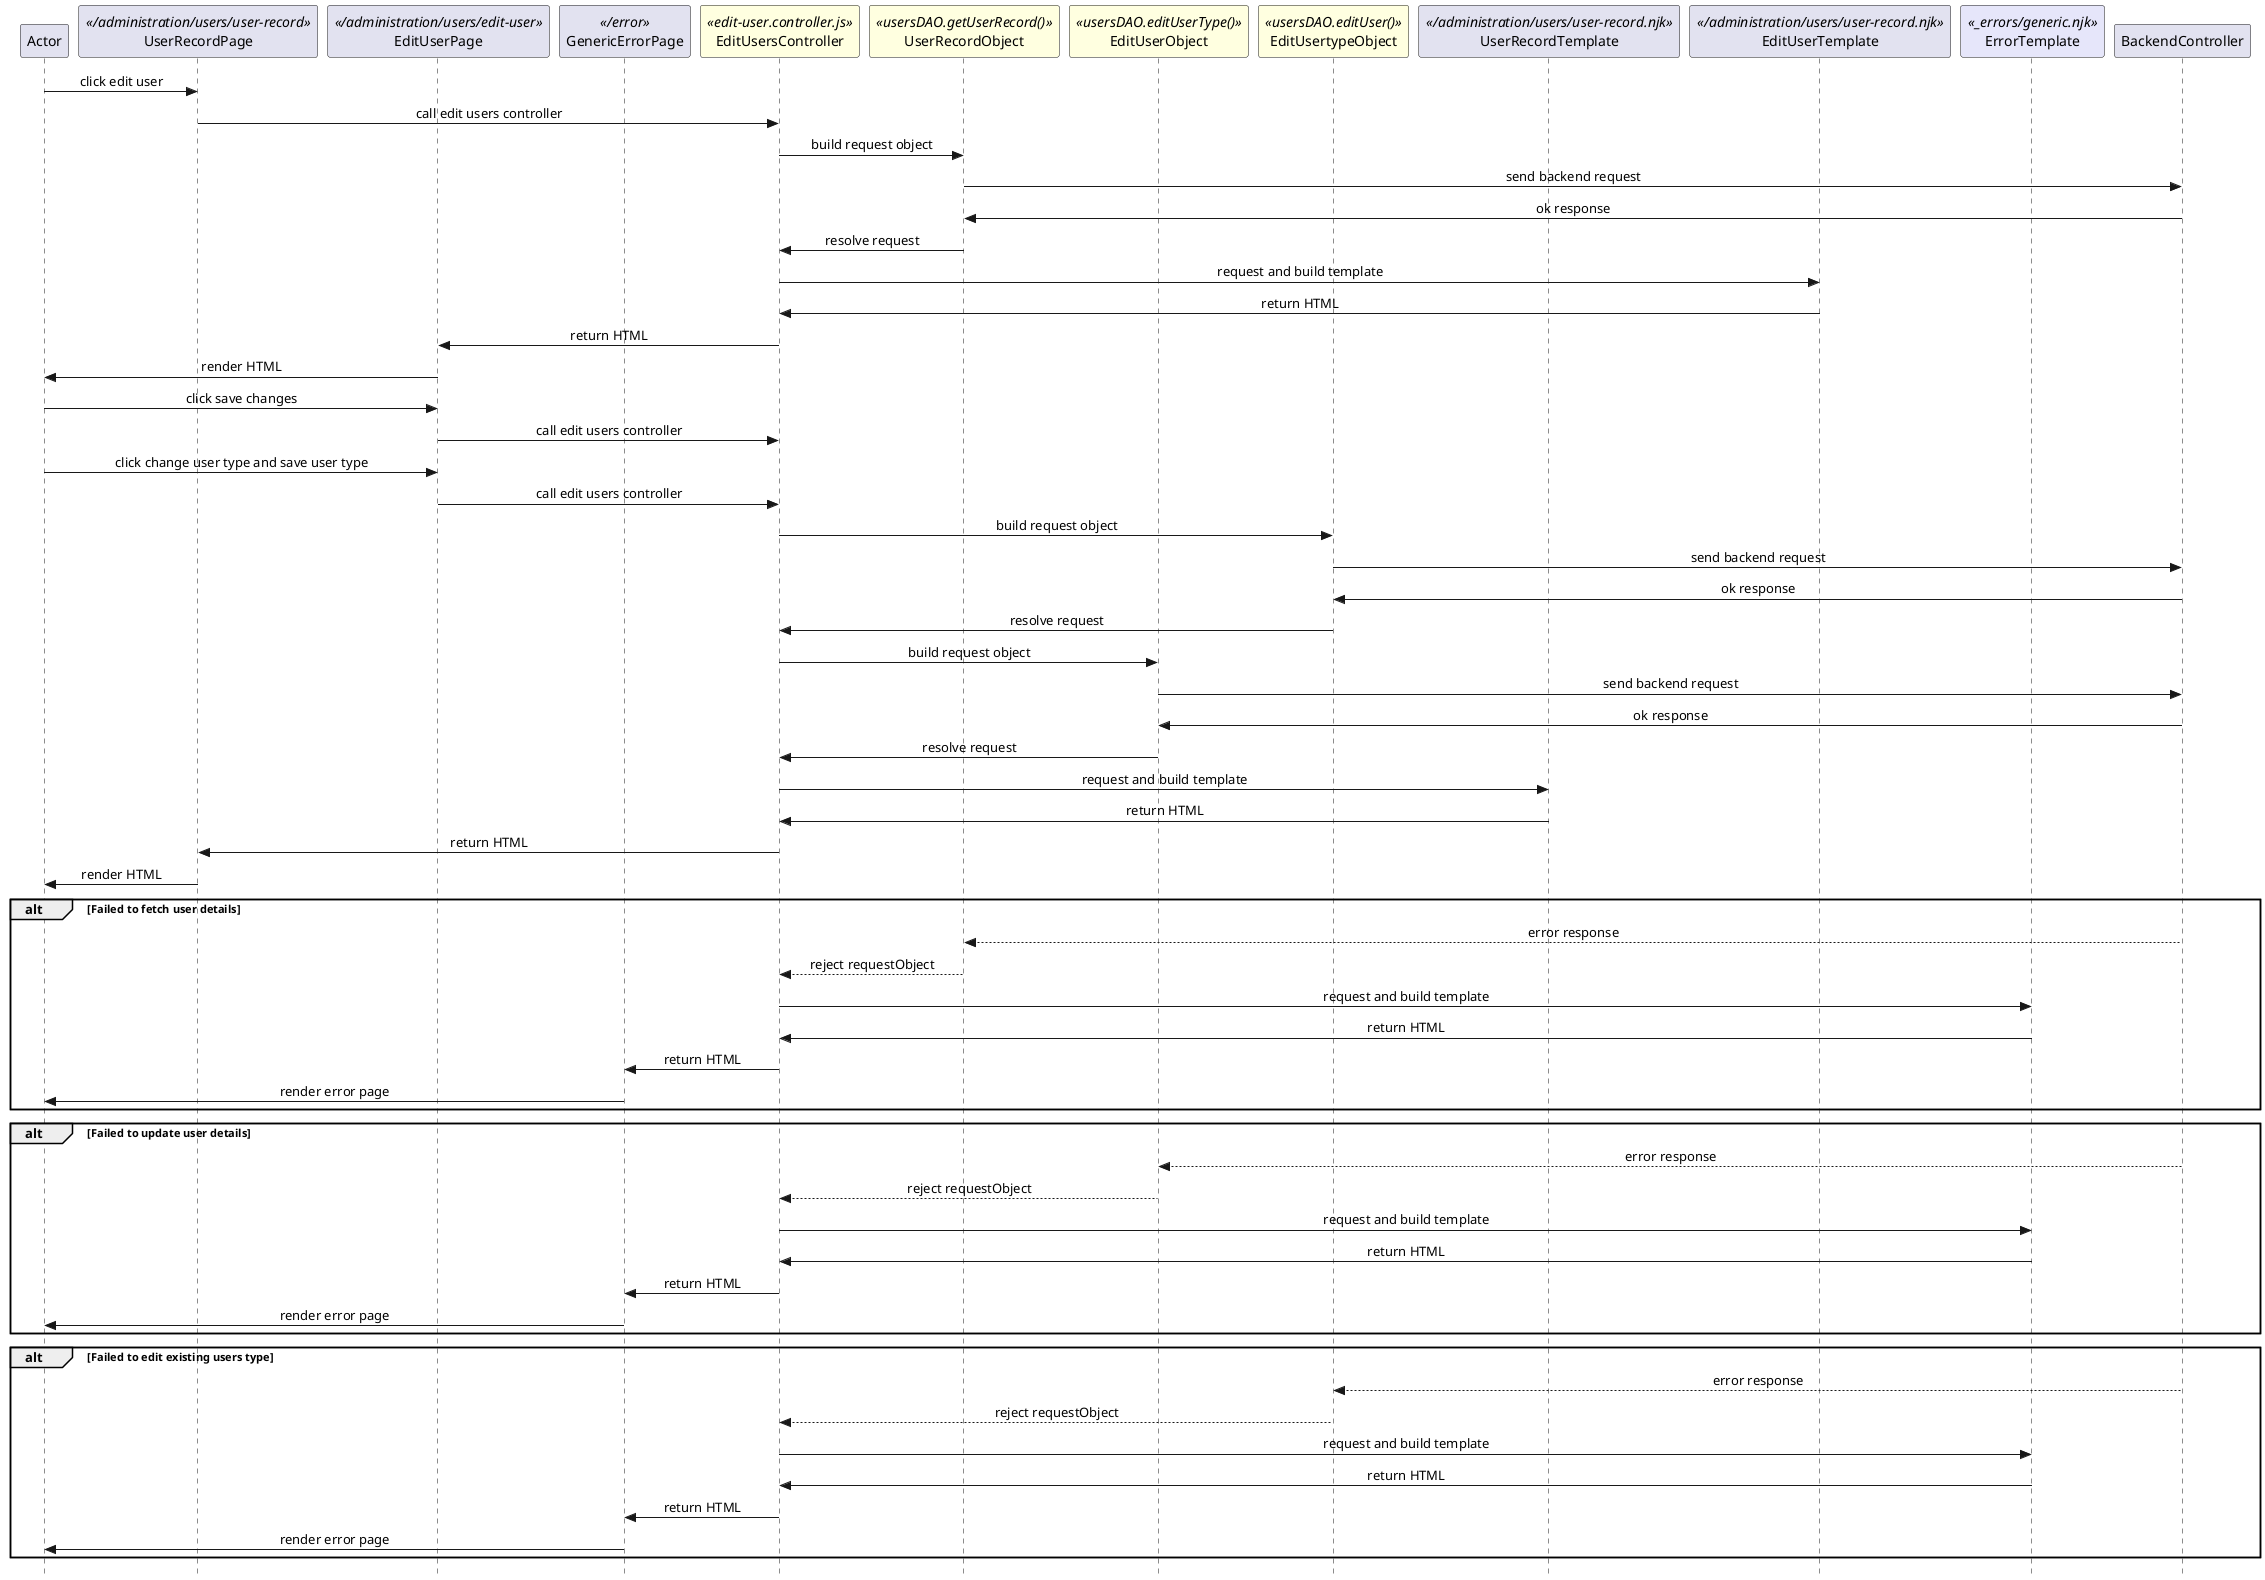 @startuml Edit users

skinparam Style strictuml 
skinparam SequenceMessageAlignment center

participant Actor

''' LOCAL ROUTING
participant UserRecordPage <</administration/users/user-record>>
participant EditUserPage <</administration/users/edit-user>>
participant GenericErrorPage <</error>>

''' CONTROLLER AND REQUEST OBJECTS
participant EditUsersController <<edit-user.controller.js>> #lightyellow
participant UserRecordObject <<usersDAO.getUserRecord()>> #lightyellow
participant EditUserObject <<usersDAO.editUserType()>> #lightyellow
participant EditUsertypeObject <<usersDAO.editUser()>> #lightyellow

''' TEMPLATES
participant UserRecordTemplate <</administration/users/user-record.njk>>
participant EditUserTemplate <</administration/users/user-record.njk>>
participant ErrorTemplate <<_errors/generic.njk>> #lavender

''' BACKEND CONTROLLER
participant BackendController

Actor -> UserRecordPage: click edit user
UserRecordPage -> EditUsersController : call edit users controller

EditUsersController -> UserRecordObject : build request object
UserRecordObject -> BackendController : send backend request
UserRecordObject <- BackendController : ok response
EditUsersController <- UserRecordObject : resolve request

EditUsersController -> EditUserTemplate : request and build template
EditUsersController <- EditUserTemplate : return HTML
EditUserPage <- EditUsersController : return HTML
Actor <- EditUserPage : render HTML

Actor -> EditUserPage: click save changes
EditUserPage -> EditUsersController : call edit users controller

Actor -> EditUserPage: click change user type and save user type
EditUserPage -> EditUsersController : call edit users controller

EditUsersController -> EditUsertypeObject : build request object
EditUsertypeObject -> BackendController : send backend request
EditUsertypeObject <- BackendController : ok response
EditUsersController <- EditUsertypeObject : resolve request

EditUsersController -> EditUserObject : build request object
EditUserObject -> BackendController : send backend request
EditUserObject <- BackendController : ok response
EditUsersController <- EditUserObject : resolve request

EditUsersController -> UserRecordTemplate : request and build template
EditUsersController <- UserRecordTemplate : return HTML
UserRecordPage <- EditUsersController : return HTML
Actor <- UserRecordPage : render HTML


alt Failed to fetch user details
    UserRecordObject <-- BackendController : error response
    EditUsersController <-- UserRecordObject : reject requestObject
    EditUsersController -> ErrorTemplate : request and build template
    EditUsersController <- ErrorTemplate : return HTML
    GenericErrorPage <- EditUsersController : return HTML
    Actor <- GenericErrorPage : render error page
end

alt Failed to update user details
    EditUserObject <-- BackendController : error response
    EditUsersController <-- EditUserObject : reject requestObject
    EditUsersController -> ErrorTemplate : request and build template
    EditUsersController <- ErrorTemplate : return HTML
    GenericErrorPage <- EditUsersController : return HTML
    Actor <- GenericErrorPage : render error page
end

alt Failed to edit existing users type
    EditUsertypeObject <-- BackendController : error response
    EditUsersController <-- EditUsertypeObject : reject requestObject
    EditUsersController -> ErrorTemplate : request and build template
    EditUsersController <- ErrorTemplate : return HTML
    GenericErrorPage <- EditUsersController : return HTML
    Actor <- GenericErrorPage : render error page
end